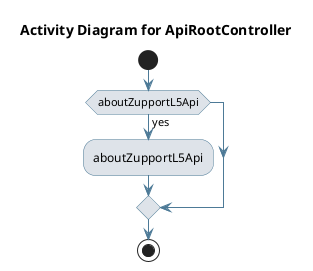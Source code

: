@startuml
skinparam activity {
 BackgroundColor #DEE3E9 
 BorderColor #4D7A97 
 ArrowColor #4D7A97 
}
!pragma useVerticalIf on
start
title Activity Diagram for ApiRootController

if (aboutZupportL5Api) then (yes)
:aboutZupportL5Api;
endif
stop
@enduml
